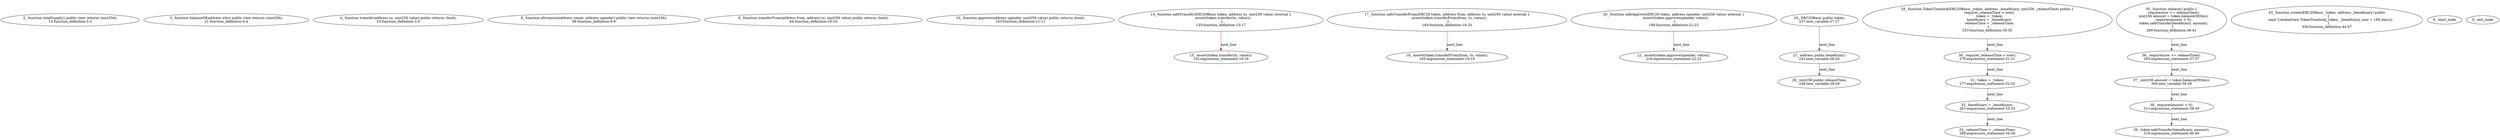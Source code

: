 digraph  {
13 [label="2_ function totalSupply() public view returns (uint256);\n13-function_definition-3-3", method="totalSupply()", type_label=function_definition];
21 [label="3_ function balanceOf(address who) public view returns (uint256);\n21-function_definition-4-4", method="balanceOf(address who)", type_label=function_definition];
33 [label="4_ function transfer(address to, uint256 value) public returns (bool);\n33-function_definition-5-5", method="transfer(address to,uint256 value)", type_label=function_definition];
68 [label="8_ function allowance(address owner, address spender) public view returns (uint256);\n68-function_definition-9-9", method="allowance(address owner,address spender)", type_label=function_definition];
84 [label="9_ function transferFrom(address from, address to, uint256 value) public returns (bool);\n84-function_definition-10-10", method="transferFrom(address from,address to,uint256 value)", type_label=function_definition];
103 [label="10_ function approve(address spender, uint256 value) public returns (bool);\n103-function_definition-11-11", method="approve(address spender,uint256 value)", type_label=function_definition];
135 [label="14_ function safeTransfer(ERC20Basic token, address to, uint256 value) internal {\n    assert(token.transfer(to, value));\n  }\n135-function_definition-15-17", method="safeTransfer(ERC20Basic token,address to,uint256 value)", type_label=function_definition];
152 [label="15_ assert(token.transfer(to, value));\n152-expression_statement-16-16", method="safeTransfer(ERC20Basic token,address to,uint256 value)", type_label=expression_statement];
164 [label="17_ function safeTransferFrom(ERC20 token, address from, address to, uint256 value) internal {\n    assert(token.transferFrom(from, to, value));\n  }\n164-function_definition-18-20", method="safeTransferFrom(ERC20 token,address from,address to,uint256 value)", type_label=function_definition];
185 [label="18_ assert(token.transferFrom(from, to, value));\n185-expression_statement-19-19", method="safeTransferFrom(ERC20 token,address from,address to,uint256 value)", type_label=expression_statement];
199 [label="20_ function safeApprove(ERC20 token, address spender, uint256 value) internal {\n    assert(token.approve(spender, value));\n  }\n199-function_definition-21-23", method="safeApprove(ERC20 token,address spender,uint256 value)", type_label=function_definition];
216 [label="21_ assert(token.approve(spender, value));\n216-expression_statement-22-22", method="safeApprove(ERC20 token,address spender,uint256 value)", type_label=expression_statement];
237 [label="26_ ERC20Basic public token;\n237-new_variable-27-27", method="", type_label=new_variable];
243 [label="27_ address public beneficiary;\n243-new_variable-28-28", method="", type_label=new_variable];
248 [label="28_ uint256 public releaseTime;\n248-new_variable-29-29", method="", type_label=new_variable];
253 [label="29_ function TokenTimelock(ERC20Basic _token, address _beneficiary, uint256 _releaseTime) public {\n    require(_releaseTime > now);\n    token = _token;\n    beneficiary = _beneficiary;\n    releaseTime = _releaseTime;\n  }\n253-function_definition-30-35", method="TokenTimelock(ERC20Basic _token,address _beneficiary,uint256 _releaseTime)", type_label=function_definition];
270 [label="30_ require(_releaseTime > now);\n270-expression_statement-31-31", method="TokenTimelock(ERC20Basic _token,address _beneficiary,uint256 _releaseTime)", type_label=expression_statement];
277 [label="31_ token = _token;\n277-expression_statement-32-32", method="TokenTimelock(ERC20Basic _token,address _beneficiary,uint256 _releaseTime)", type_label=expression_statement];
281 [label="32_ beneficiary = _beneficiary;\n281-expression_statement-33-33", method="TokenTimelock(ERC20Basic _token,address _beneficiary,uint256 _releaseTime)", type_label=expression_statement];
285 [label="33_ releaseTime = _releaseTime;\n285-expression_statement-34-34", method="TokenTimelock(ERC20Basic _token,address _beneficiary,uint256 _releaseTime)", type_label=expression_statement];
289 [label="35_ function release() public {\n    require(now >= releaseTime);\n    uint256 amount = token.balanceOf(this);\n    require(amount > 0);\n    token.safeTransfer(beneficiary, amount);\n  }\n289-function_definition-36-41", method="release()", type_label=function_definition];
293 [label="36_ require(now >= releaseTime);\n293-expression_statement-37-37", method="release()", type_label=expression_statement];
300 [label="37_ uint256 amount = token.balanceOf(this);\n300-new_variable-38-38", method="release()", type_label=new_variable];
311 [label="38_ require(amount > 0);\n311-expression_statement-39-39", method="release()", type_label=expression_statement];
318 [label="39_ token.safeTransfer(beneficiary, amount);\n318-expression_statement-40-40", method="release()", type_label=expression_statement];
330 [label="43_ function create(ERC20Basic _token, address _beneficiary) public\n   {\n       emit Created(new TokenTimelock(_token, _beneficiary, now + 180 days));\n   }\n330-function_definition-44-47", method="create(ERC20Basic _token,address _beneficiary)", type_label=function_definition];
1 [label="0_ start_node", method="", type_label=start];
2 [label="0_ exit_node", method="", type_label=exit];
135 -> 152  [color=red, controlflow_type=next_line, edge_type=CFG_edge, key=0, label=next_line];
164 -> 185  [color=red, controlflow_type=next_line, edge_type=CFG_edge, key=0, label=next_line];
199 -> 216  [color=red, controlflow_type=next_line, edge_type=CFG_edge, key=0, label=next_line];
237 -> 243  [color=red, controlflow_type=next_line, edge_type=CFG_edge, key=0, label=next_line];
243 -> 248  [color=red, controlflow_type=next_line, edge_type=CFG_edge, key=0, label=next_line];
253 -> 270  [color=red, controlflow_type=next_line, edge_type=CFG_edge, key=0, label=next_line];
270 -> 277  [color=red, controlflow_type=next_line, edge_type=CFG_edge, key=0, label=next_line];
277 -> 281  [color=red, controlflow_type=next_line, edge_type=CFG_edge, key=0, label=next_line];
281 -> 285  [color=red, controlflow_type=next_line, edge_type=CFG_edge, key=0, label=next_line];
289 -> 293  [color=red, controlflow_type=next_line, edge_type=CFG_edge, key=0, label=next_line];
293 -> 300  [color=red, controlflow_type=next_line, edge_type=CFG_edge, key=0, label=next_line];
300 -> 311  [color=red, controlflow_type=next_line, edge_type=CFG_edge, key=0, label=next_line];
311 -> 318  [color=red, controlflow_type=next_line, edge_type=CFG_edge, key=0, label=next_line];
}
